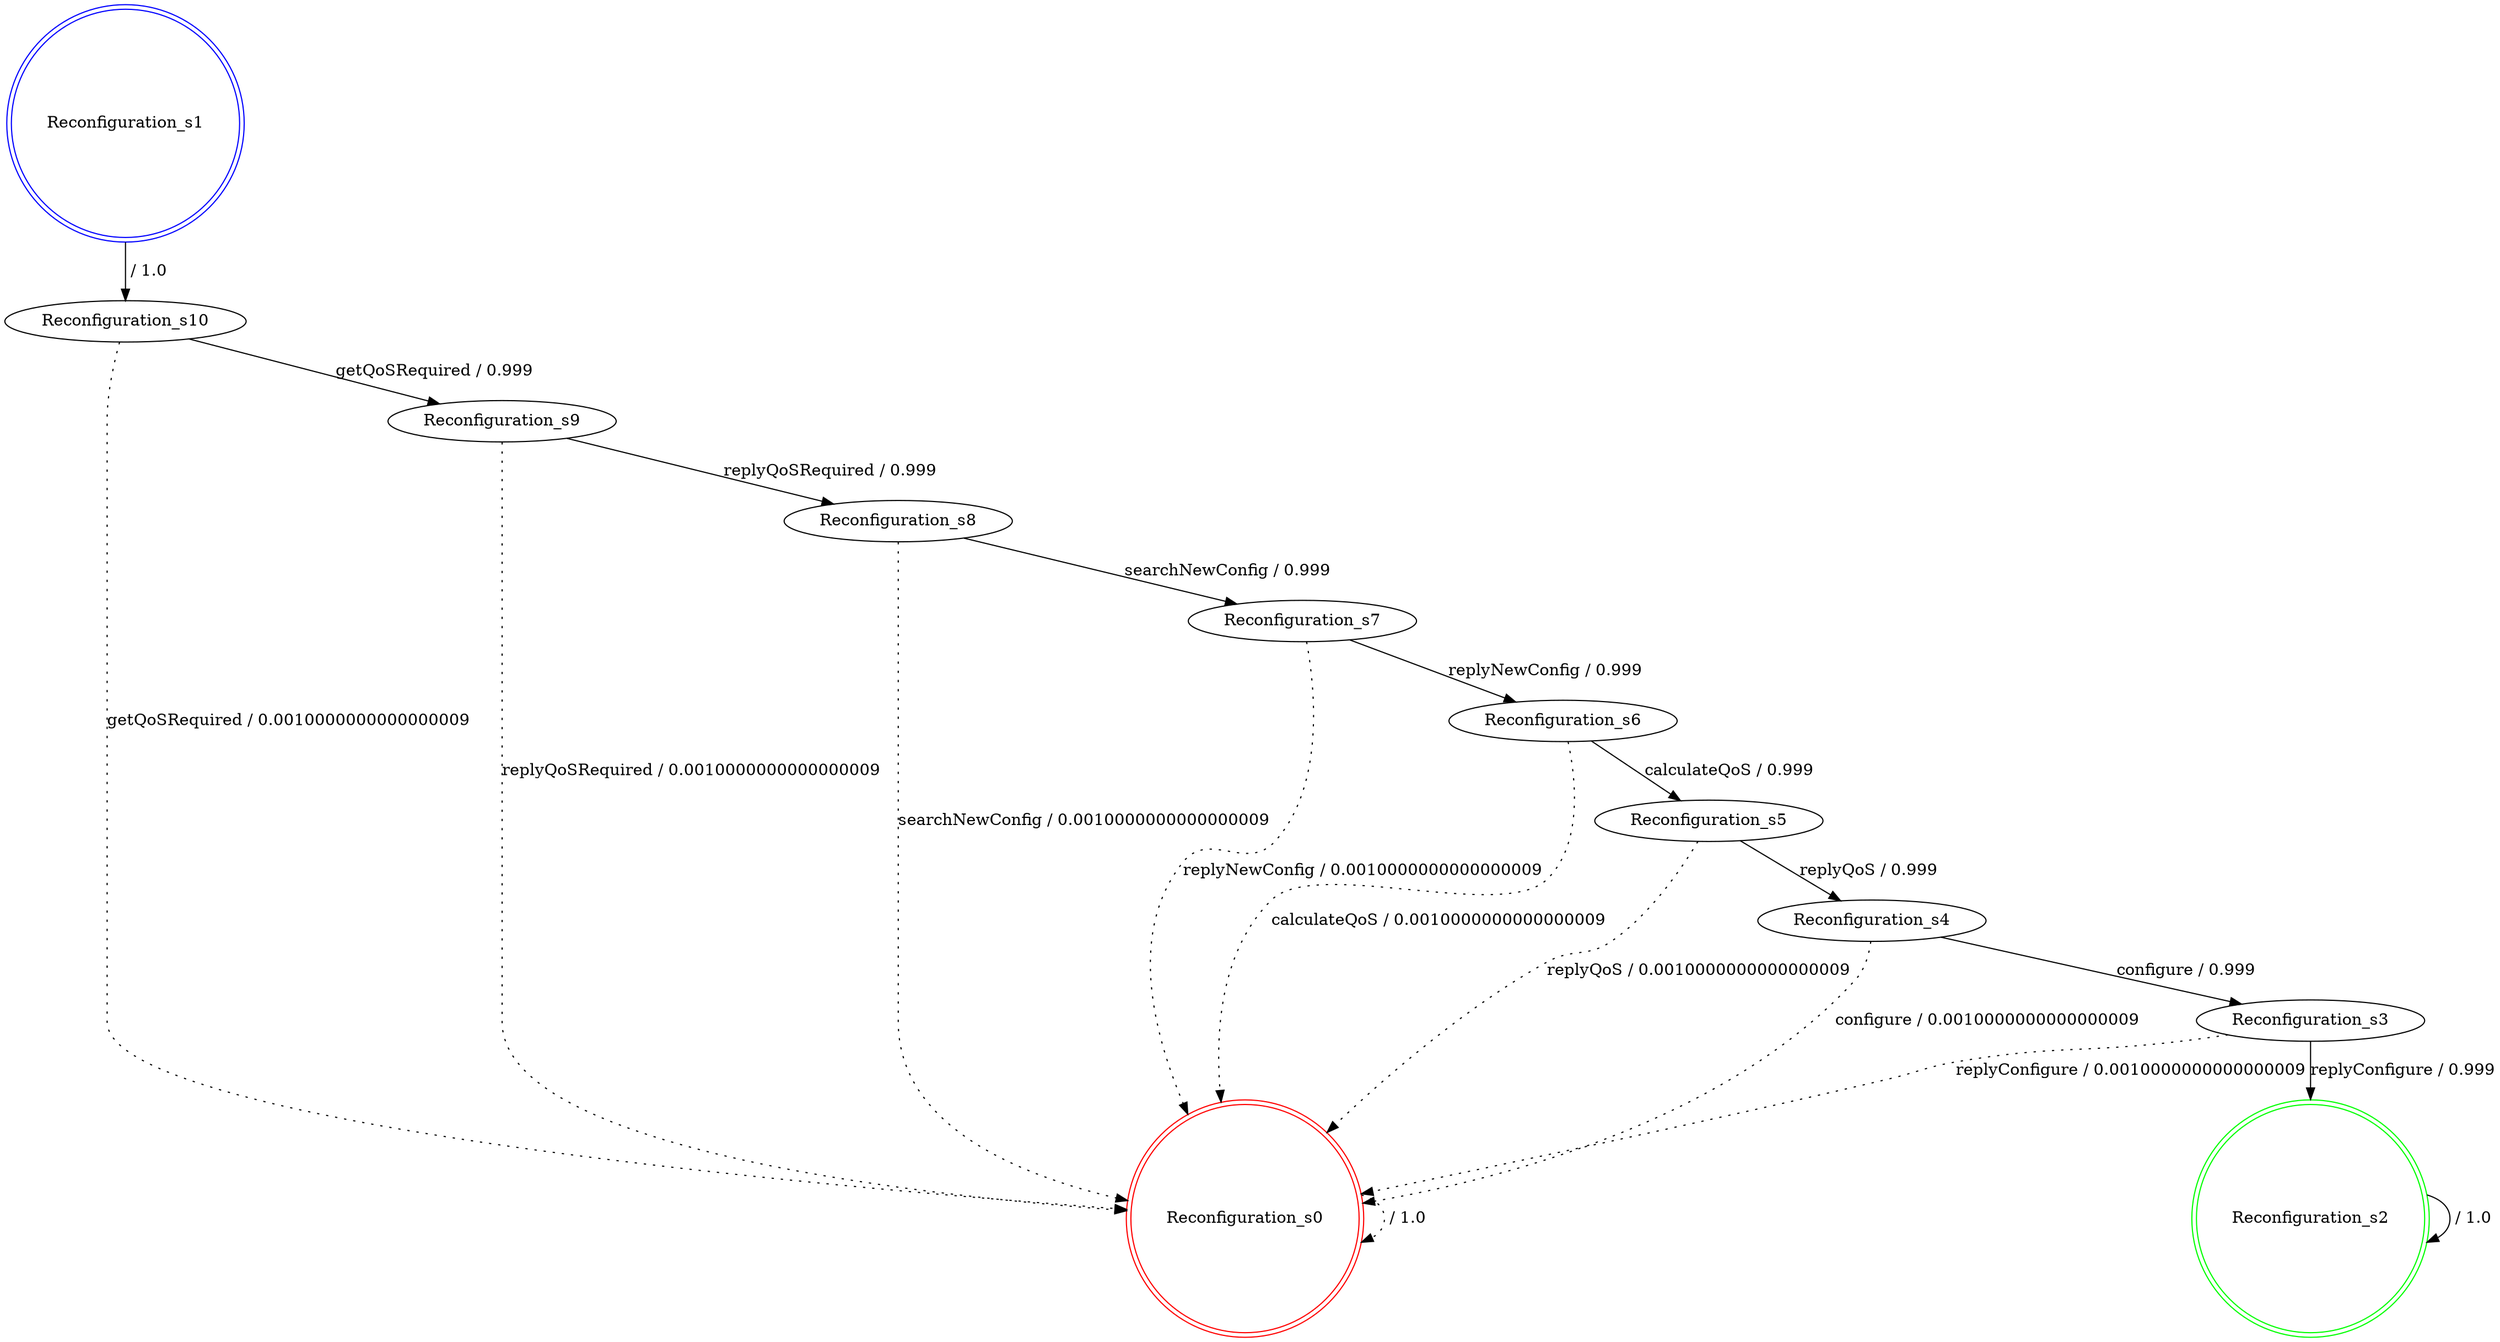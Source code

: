 digraph graphname {
Reconfiguration_s0 [label="Reconfiguration_s0",color=red,shape=doublecircle ];
Reconfiguration_s1 [label="Reconfiguration_s1",color=blue,shape=doublecircle ];
Reconfiguration_s2 [label="Reconfiguration_s2",color=green,shape=doublecircle ];
Reconfiguration_s3 [label="Reconfiguration_s3" ];
Reconfiguration_s4 [label="Reconfiguration_s4" ];
Reconfiguration_s5 [label="Reconfiguration_s5" ];
Reconfiguration_s6 [label="Reconfiguration_s6" ];
Reconfiguration_s7 [label="Reconfiguration_s7" ];
Reconfiguration_s8 [label="Reconfiguration_s8" ];
Reconfiguration_s9 [label="Reconfiguration_s9" ];
Reconfiguration_s10 [label="Reconfiguration_s10" ];
Reconfiguration_s0 -> Reconfiguration_s0 [label=" / 1.0", style=dotted];
Reconfiguration_s1 -> Reconfiguration_s10 [label=" / 1.0"];
Reconfiguration_s2 -> Reconfiguration_s2 [label=" / 1.0"];
Reconfiguration_s3 -> Reconfiguration_s2 [label="replyConfigure / 0.999"];
Reconfiguration_s3 -> Reconfiguration_s0 [label="replyConfigure / 0.0010000000000000009", style=dotted];
Reconfiguration_s4 -> Reconfiguration_s3 [label="configure / 0.999"];
Reconfiguration_s4 -> Reconfiguration_s0 [label="configure / 0.0010000000000000009", style=dotted];
Reconfiguration_s5 -> Reconfiguration_s4 [label="replyQoS / 0.999"];
Reconfiguration_s5 -> Reconfiguration_s0 [label="replyQoS / 0.0010000000000000009", style=dotted];
Reconfiguration_s6 -> Reconfiguration_s5 [label="calculateQoS / 0.999"];
Reconfiguration_s6 -> Reconfiguration_s0 [label="calculateQoS / 0.0010000000000000009", style=dotted];
Reconfiguration_s7 -> Reconfiguration_s6 [label="replyNewConfig / 0.999"];
Reconfiguration_s7 -> Reconfiguration_s0 [label="replyNewConfig / 0.0010000000000000009", style=dotted];
Reconfiguration_s8 -> Reconfiguration_s7 [label="searchNewConfig / 0.999"];
Reconfiguration_s8 -> Reconfiguration_s0 [label="searchNewConfig / 0.0010000000000000009", style=dotted];
Reconfiguration_s9 -> Reconfiguration_s8 [label="replyQoSRequired / 0.999"];
Reconfiguration_s9 -> Reconfiguration_s0 [label="replyQoSRequired / 0.0010000000000000009", style=dotted];
Reconfiguration_s10 -> Reconfiguration_s9 [label="getQoSRequired / 0.999"];
Reconfiguration_s10 -> Reconfiguration_s0 [label="getQoSRequired / 0.0010000000000000009", style=dotted];
}